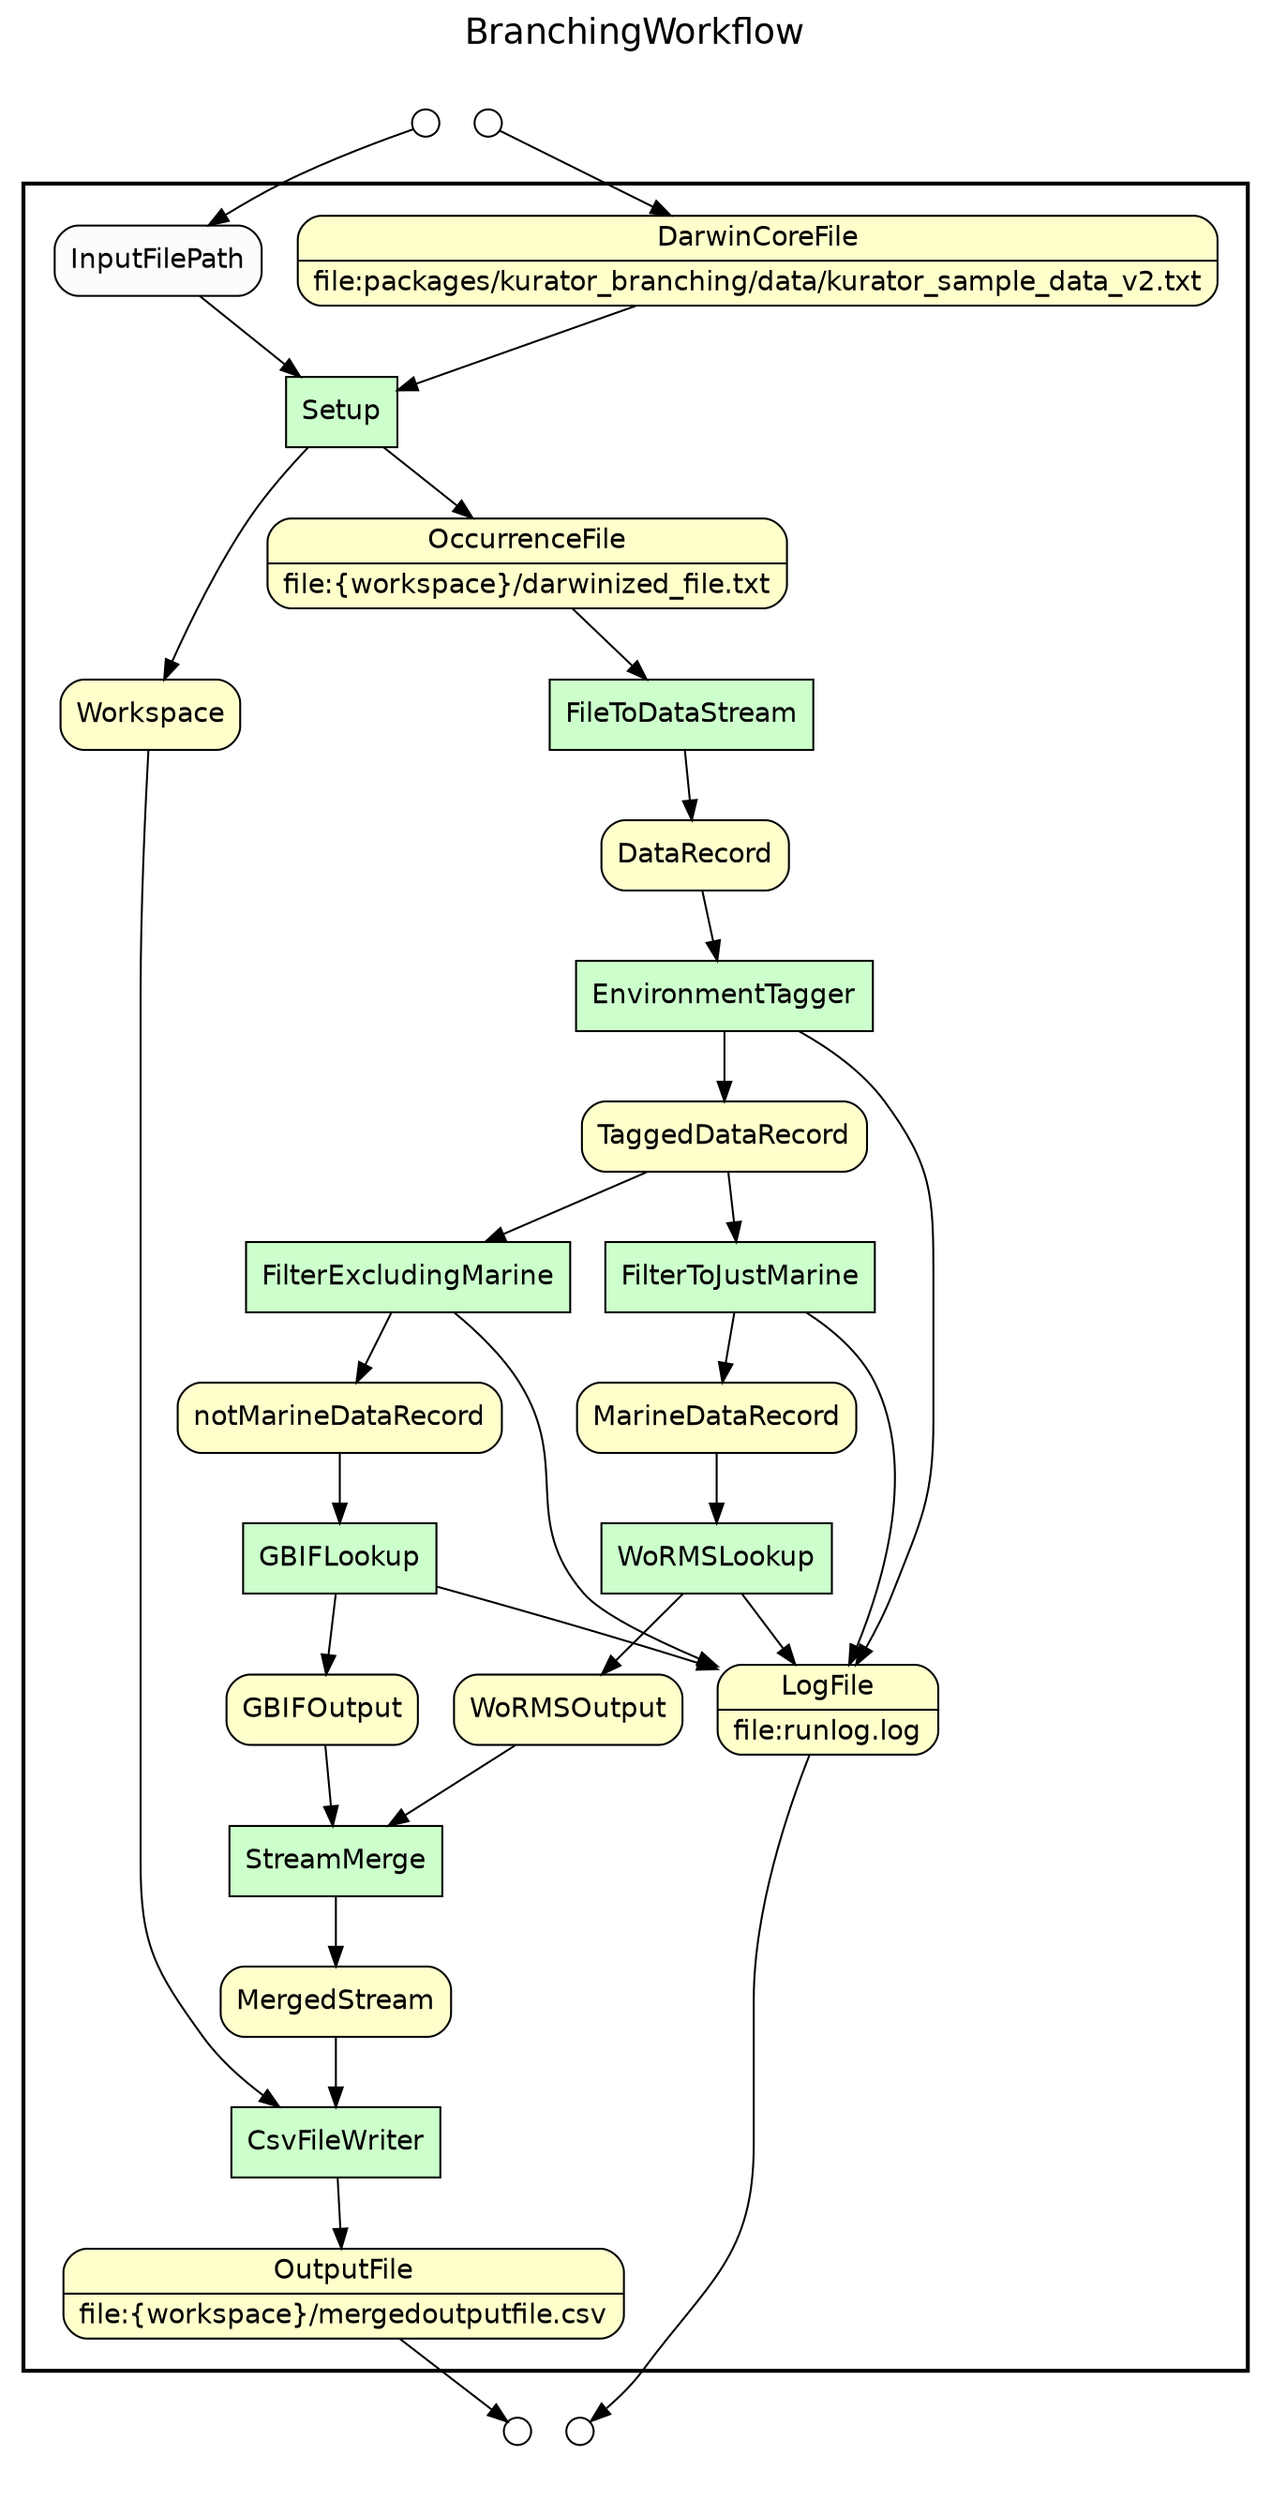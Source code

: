 
/* Start of top-level graph */
digraph Workflow {
rankdir=TB

/* Title for graph */
fontname=Helvetica; fontsize=18; labelloc=t
label=BranchingWorkflow

/* Start of double cluster for drawing box around nodes in workflow */
subgraph cluster_workflow_box_outer { label=""; color=black; penwidth=2
subgraph cluster_workflow_box_inner { label=""; penwidth=0

/* Style for nodes representing atomic programs in workflow */
node[shape=box style=filled fillcolor="#CCFFCC" peripheries=1 fontname=Helvetica]

/* Nodes representing atomic programs in workflow */
Setup
FileToDataStream
EnvironmentTagger
FilterToJustMarine
FilterExcludingMarine
WoRMSLookup
GBIFLookup
StreamMerge
CsvFileWriter

/* Style for nodes representing non-parameter data channels in workflow */
node[shape=box style="rounded,filled" fillcolor="#FFFFCC" peripheries=1 fontname=Helvetica]

/* Nodes for non-parameter data channels in workflow */
DarwinCoreFile [shape=record rankdir=LR label="{<f0> DarwinCoreFile |<f1> file\:packages/kurator_branching/data/kurator_sample_data_v2.txt}"];
OccurrenceFile [shape=record rankdir=LR label="{<f0> OccurrenceFile |<f1> file\:\{workspace\}/darwinized_file.txt}"];
DataRecord
TaggedDataRecord
MarineDataRecord
notMarineDataRecord
GBIFOutput
WoRMSOutput
Workspace
MergedStream
OutputFile [shape=record rankdir=LR label="{<f0> OutputFile |<f1> file\:\{workspace\}/mergedoutputfile.csv}"];
LogFile [shape=record rankdir=LR label="{<f0> LogFile |<f1> file\:runlog.log}"];

/* Style for nodes representing parameter channels in workflow */
node[shape=box style="rounded,filled" fillcolor="#FCFCFC" peripheries=1 fontname=Helvetica]

/* Nodes representing parameter channels in workflow */
InputFilePath

/* Edges representing connections between programs and channels */
Setup -> Workspace
Setup -> OccurrenceFile
InputFilePath -> Setup
DarwinCoreFile -> Setup
FileToDataStream -> DataRecord
OccurrenceFile -> FileToDataStream
EnvironmentTagger -> LogFile
EnvironmentTagger -> TaggedDataRecord
DataRecord -> EnvironmentTagger
FilterToJustMarine -> LogFile
FilterToJustMarine -> MarineDataRecord
TaggedDataRecord -> FilterToJustMarine
FilterExcludingMarine -> LogFile
FilterExcludingMarine -> notMarineDataRecord
TaggedDataRecord -> FilterExcludingMarine
WoRMSLookup -> WoRMSOutput
WoRMSLookup -> LogFile
MarineDataRecord -> WoRMSLookup
GBIFLookup -> GBIFOutput
GBIFLookup -> LogFile
notMarineDataRecord -> GBIFLookup
StreamMerge -> MergedStream
GBIFOutput -> StreamMerge
WoRMSOutput -> StreamMerge
CsvFileWriter -> OutputFile
Workspace -> CsvFileWriter
MergedStream -> CsvFileWriter

/* End of double cluster for drawing box around nodes in workflow */
}}

/* Hidden double-cluster for grouping workflow input ports */
subgraph cluster_input_ports_group_outer { label=""; penwidth=0
subgraph cluster_input_ports_group_inner { label=""; penwidth=0

/* Style for nodes representing workflow input ports */
node[shape=circle style="rounded,filled" fillcolor="#FFFFFF" peripheries=1 fontname=Helvetica width=0.2]

/* Nodes representing workflow input ports */
InputFilePath_input_port [label=""]
DarwinCoreFile_input_port [label=""]

/* End of double-cluster for grouping workflow input ports */
}}

/* Hidden double-cluster for grouping workflow output ports */
subgraph cluster_output_ports_group_outer { label=""; penwidth=0
subgraph cluster_output_ports_group_inner { label=""; penwidth=0

/* Style for nodes representing workflow output ports */
node[shape=circle style="rounded,filled" fillcolor="#FFFFFF" peripheries=1 fontname=Helvetica width=0.2]

/* Nodes representing workflow output ports */
OutputFile_output_port [label=""]
LogFile_output_port [label=""]

/* End of double-cluster for grouping workflow output ports */
}}

/* Edges from input ports to channels */
InputFilePath_input_port -> InputFilePath
DarwinCoreFile_input_port -> DarwinCoreFile

/* Edges from channels to output ports */
OutputFile -> OutputFile_output_port
LogFile -> LogFile_output_port

/* End of top-level graph */
}
